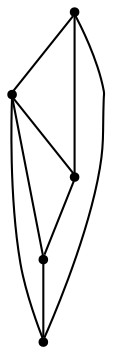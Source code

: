 graph {
  node [shape=point,comment="{\"directed\":false,\"doi\":\"10.1007/978-3-319-73915-1_40\",\"figure\":\"1 (1)\"}"]

  v0 [pos="1377.757019869592,1789.1715618122694"]
  v1 [pos="1486.6785107821784,1714.9106111550857"]
  v2 [pos="1269.4064257710972,1714.160531372757"]
  v3 [pos="1444.4343085455887,1597.4558494992377"]
  v4 [pos="1319.4143922780947,1597.455849499238"]

  v0 -- v4 [id="-1",pos="1377.757019869592,1789.1715618122694 1411.0956642075903,1750.2574532271228 1416.6507483776793,1714.1396746273683 1394.4263420385912,1680.801438876474 1319.4143922780947,1597.455849499238 1319.4143922780947,1597.455849499238 1319.4143922780947,1597.455849499238"]
  v2 -- v1 [id="-2",pos="1269.4064257710972,1714.160531372757 1486.6785107821784,1714.9106111550857 1486.6785107821784,1714.9106111550857 1486.6785107821784,1714.9106111550857"]
  v2 -- v4 [id="-3",pos="1269.4064257710972,1714.160531372757 1319.4143922780947,1597.455849499238 1319.4143922780947,1597.455849499238 1319.4143922780947,1597.455849499238"]
  v4 -- v3 [id="-4",pos="1319.4143922780947,1597.455849499238 1444.4343085455887,1597.4558494992377 1444.4343085455887,1597.4558494992377 1444.4343085455887,1597.4558494992377"]
  v3 -- v2 [id="-6",pos="1444.4343085455887,1597.4558494992377 1361.0876977005928,1680.801438876474 1361.0876977005928,1680.801438876474 1361.0876977005928,1680.801438876474 1336.4129752739336,1703.025572840785 1305.853907850346,1714.1396746273683 1269.4064257710972,1714.160531372757"]
  v3 -- v1 [id="-7",pos="1444.4343085455887,1597.4558494992377 1486.6785107821784,1714.9106111550857 1486.6785107821784,1714.9106111550857 1486.6785107821784,1714.9106111550857"]
  v1 -- v0 [id="-9",pos="1486.6785107821784,1714.9106111550857 1377.757019869592,1789.1715618122694 1377.757019869592,1789.1715618122694 1377.757019869592,1789.1715618122694"]
  v0 -- v2 [id="-11",pos="1377.757019869592,1789.1715618122694 1269.4064257710972,1714.160531372757 1269.4064257710972,1714.160531372757 1269.4064257710972,1714.160531372757"]
}